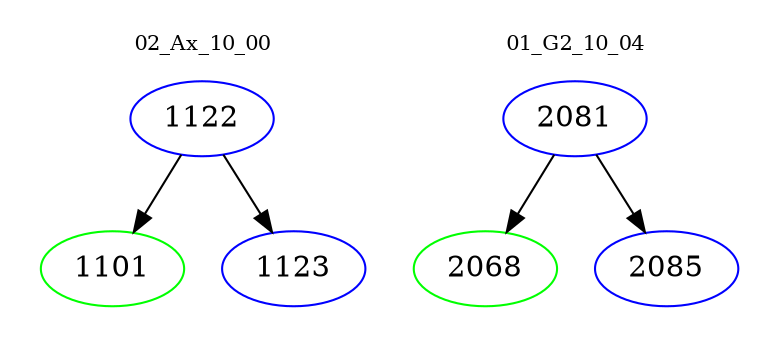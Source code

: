 digraph{
subgraph cluster_0 {
color = white
label = "02_Ax_10_00";
fontsize=10;
T0_1122 [label="1122", color="blue"]
T0_1122 -> T0_1101 [color="black"]
T0_1101 [label="1101", color="green"]
T0_1122 -> T0_1123 [color="black"]
T0_1123 [label="1123", color="blue"]
}
subgraph cluster_1 {
color = white
label = "01_G2_10_04";
fontsize=10;
T1_2081 [label="2081", color="blue"]
T1_2081 -> T1_2068 [color="black"]
T1_2068 [label="2068", color="green"]
T1_2081 -> T1_2085 [color="black"]
T1_2085 [label="2085", color="blue"]
}
}
